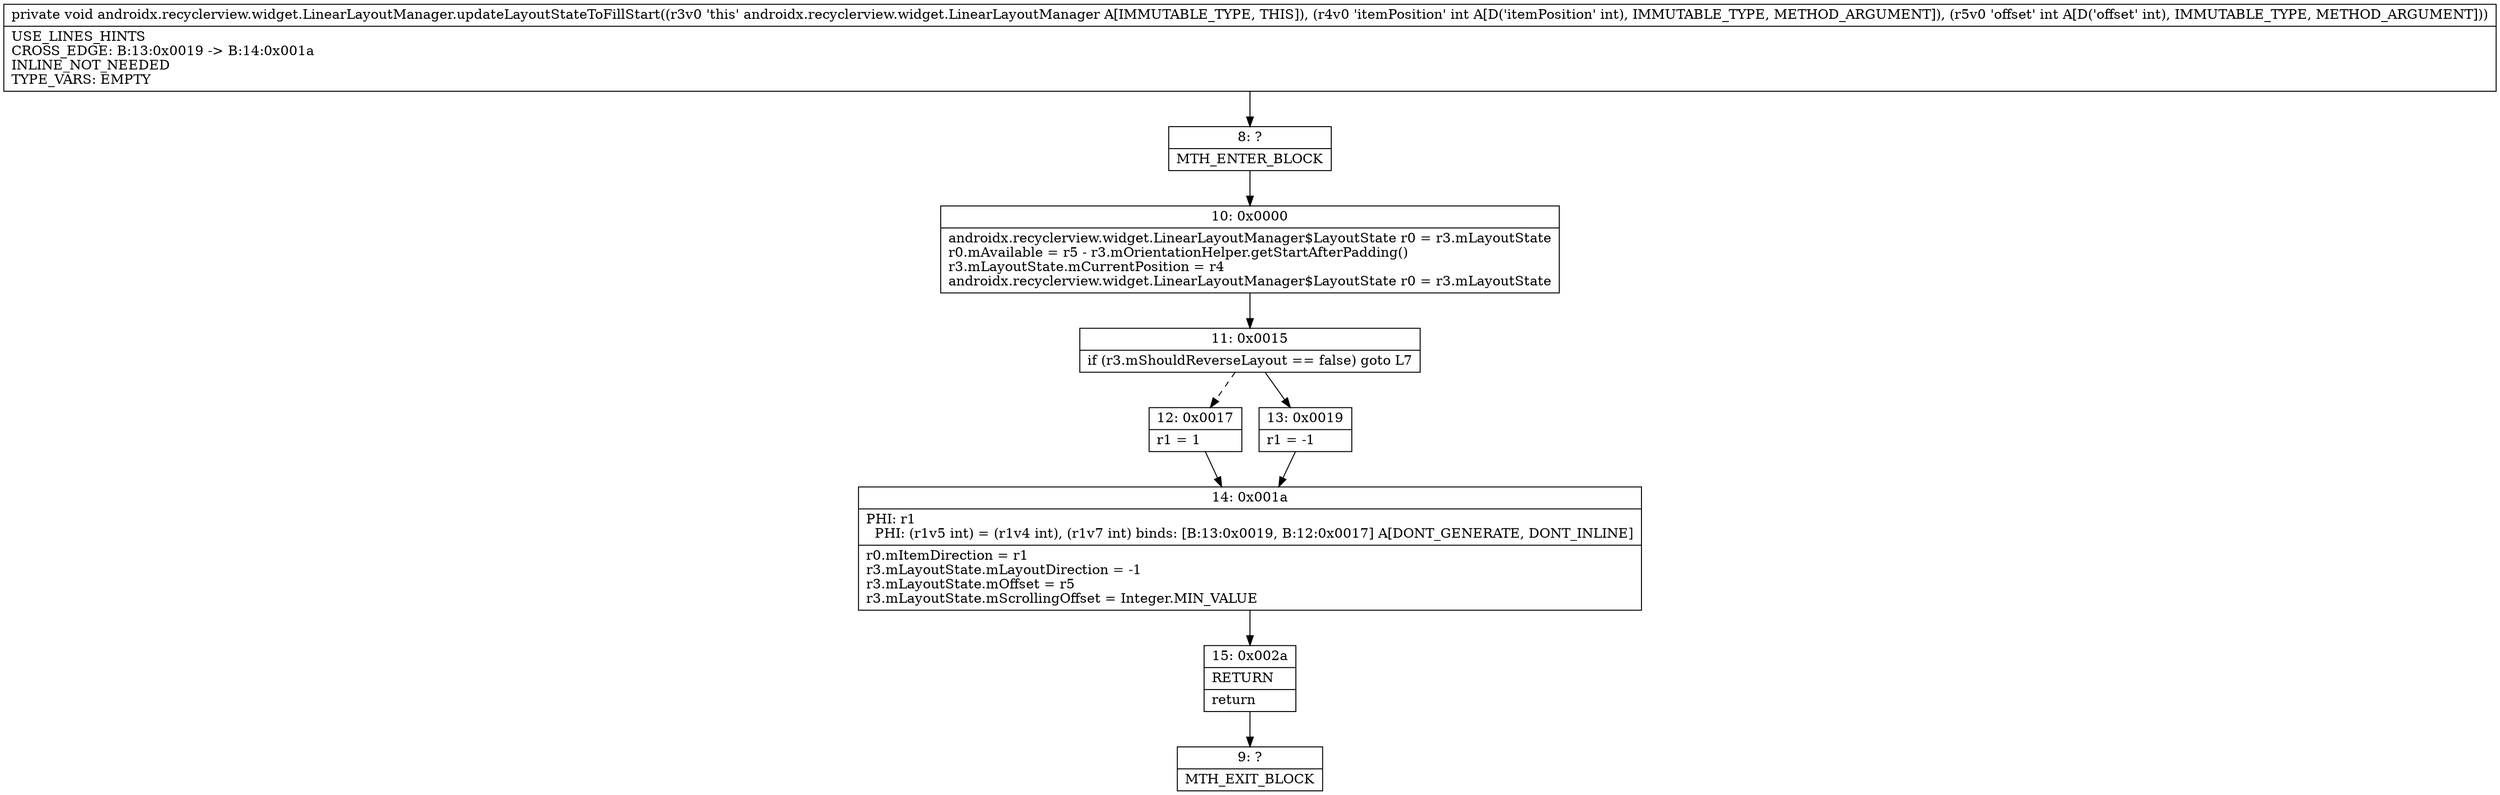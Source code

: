 digraph "CFG forandroidx.recyclerview.widget.LinearLayoutManager.updateLayoutStateToFillStart(II)V" {
Node_8 [shape=record,label="{8\:\ ?|MTH_ENTER_BLOCK\l}"];
Node_10 [shape=record,label="{10\:\ 0x0000|androidx.recyclerview.widget.LinearLayoutManager$LayoutState r0 = r3.mLayoutState\lr0.mAvailable = r5 \- r3.mOrientationHelper.getStartAfterPadding()\lr3.mLayoutState.mCurrentPosition = r4\landroidx.recyclerview.widget.LinearLayoutManager$LayoutState r0 = r3.mLayoutState\l}"];
Node_11 [shape=record,label="{11\:\ 0x0015|if (r3.mShouldReverseLayout == false) goto L7\l}"];
Node_12 [shape=record,label="{12\:\ 0x0017|r1 = 1\l}"];
Node_14 [shape=record,label="{14\:\ 0x001a|PHI: r1 \l  PHI: (r1v5 int) = (r1v4 int), (r1v7 int) binds: [B:13:0x0019, B:12:0x0017] A[DONT_GENERATE, DONT_INLINE]\l|r0.mItemDirection = r1\lr3.mLayoutState.mLayoutDirection = \-1\lr3.mLayoutState.mOffset = r5\lr3.mLayoutState.mScrollingOffset = Integer.MIN_VALUE\l}"];
Node_15 [shape=record,label="{15\:\ 0x002a|RETURN\l|return\l}"];
Node_9 [shape=record,label="{9\:\ ?|MTH_EXIT_BLOCK\l}"];
Node_13 [shape=record,label="{13\:\ 0x0019|r1 = \-1\l}"];
MethodNode[shape=record,label="{private void androidx.recyclerview.widget.LinearLayoutManager.updateLayoutStateToFillStart((r3v0 'this' androidx.recyclerview.widget.LinearLayoutManager A[IMMUTABLE_TYPE, THIS]), (r4v0 'itemPosition' int A[D('itemPosition' int), IMMUTABLE_TYPE, METHOD_ARGUMENT]), (r5v0 'offset' int A[D('offset' int), IMMUTABLE_TYPE, METHOD_ARGUMENT]))  | USE_LINES_HINTS\lCROSS_EDGE: B:13:0x0019 \-\> B:14:0x001a\lINLINE_NOT_NEEDED\lTYPE_VARS: EMPTY\l}"];
MethodNode -> Node_8;Node_8 -> Node_10;
Node_10 -> Node_11;
Node_11 -> Node_12[style=dashed];
Node_11 -> Node_13;
Node_12 -> Node_14;
Node_14 -> Node_15;
Node_15 -> Node_9;
Node_13 -> Node_14;
}

